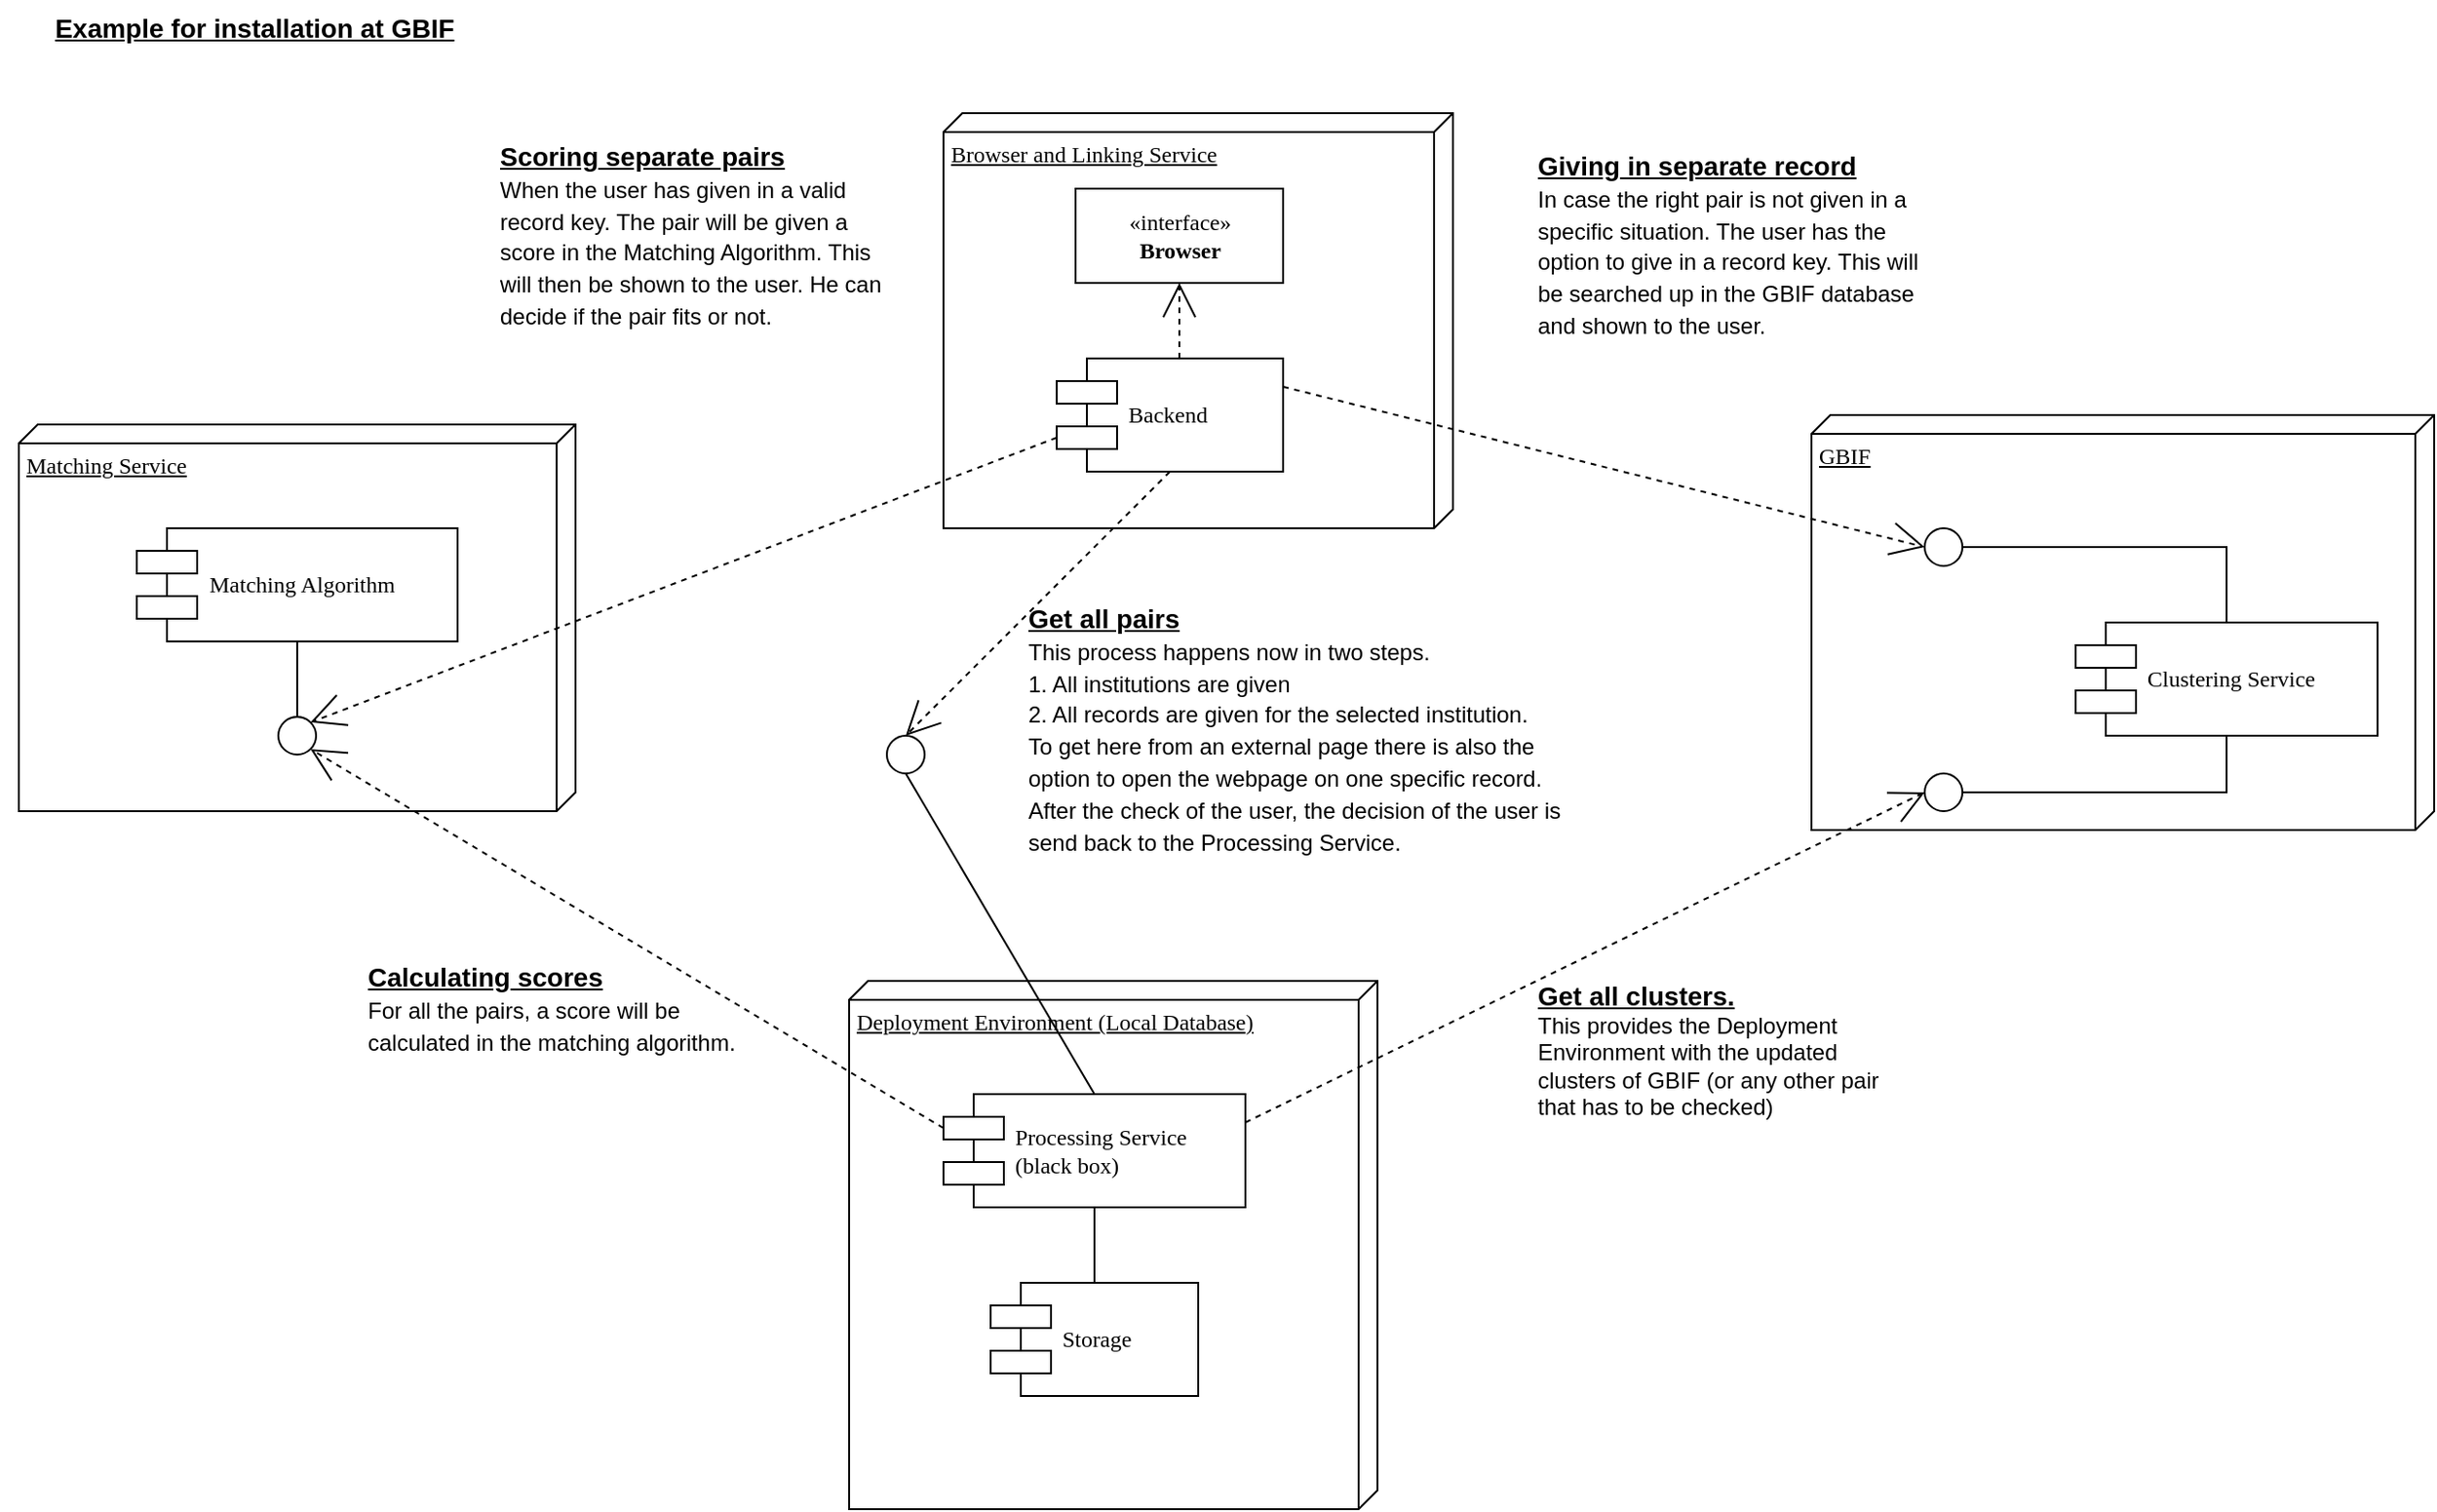 <mxfile version="17.2.6" type="github">
  <diagram name="Page-1" id="5f0bae14-7c28-e335-631c-24af17079c00">
    <mxGraphModel dx="2378" dy="1414" grid="1" gridSize="10" guides="1" tooltips="1" connect="1" arrows="1" fold="1" page="1" pageScale="1" pageWidth="1100" pageHeight="850" background="none" math="0" shadow="0">
      <root>
        <mxCell id="0" />
        <mxCell id="1" parent="0" />
        <mxCell id="2cUId1Mj0SEP48knJ0vh-4" value="Deployment Environment (Local Database)" style="verticalAlign=top;align=left;spacingTop=8;spacingLeft=2;spacingRight=12;shape=cube;size=10;direction=south;fontStyle=4;html=1;rounded=0;shadow=0;comic=0;labelBackgroundColor=none;strokeWidth=1;fontFamily=Verdana;fontSize=12" parent="1" vertex="1">
          <mxGeometry x="370" y="450" width="280" height="280" as="geometry" />
        </mxCell>
        <mxCell id="39150e848f15840c-1" value="&lt;div&gt;Browser and Linking Service&lt;/div&gt;&lt;div&gt;&lt;br&gt;&lt;/div&gt;" style="verticalAlign=top;align=left;spacingTop=8;spacingLeft=2;spacingRight=12;shape=cube;size=10;direction=south;fontStyle=4;html=1;rounded=0;shadow=0;comic=0;labelBackgroundColor=none;strokeWidth=1;fontFamily=Verdana;fontSize=12" parent="1" vertex="1">
          <mxGeometry x="420" y="-10" width="270" height="220" as="geometry" />
        </mxCell>
        <mxCell id="39150e848f15840c-2" value="&lt;div&gt;GBIF&lt;/div&gt;" style="verticalAlign=top;align=left;spacingTop=8;spacingLeft=2;spacingRight=12;shape=cube;size=10;direction=south;fontStyle=4;html=1;rounded=0;shadow=0;comic=0;labelBackgroundColor=none;strokeWidth=1;fontFamily=Verdana;fontSize=12" parent="1" vertex="1">
          <mxGeometry x="880" y="150" width="330" height="220" as="geometry" />
        </mxCell>
        <mxCell id="39150e848f15840c-3" value="&lt;div&gt;Matching Service&lt;/div&gt;&lt;div&gt;&lt;br&gt;&lt;/div&gt;" style="verticalAlign=top;align=left;spacingTop=8;spacingLeft=2;spacingRight=12;shape=cube;size=10;direction=south;fontStyle=4;html=1;rounded=0;shadow=0;comic=0;labelBackgroundColor=none;strokeWidth=1;fontFamily=Verdana;fontSize=12" parent="1" vertex="1">
          <mxGeometry x="-70" y="155" width="295" height="205" as="geometry" />
        </mxCell>
        <mxCell id="39150e848f15840c-4" value="«interface»&lt;br&gt;&lt;div&gt;&lt;b&gt;Browser&lt;/b&gt;&lt;/div&gt;" style="html=1;rounded=0;shadow=0;comic=0;labelBackgroundColor=none;strokeWidth=1;fontFamily=Verdana;fontSize=12;align=center;" parent="1" vertex="1">
          <mxGeometry x="490" y="30" width="110" height="50" as="geometry" />
        </mxCell>
        <mxCell id="39150e848f15840c-5" value="Backend" style="shape=component;align=left;spacingLeft=36;rounded=0;shadow=0;comic=0;labelBackgroundColor=none;strokeWidth=1;fontFamily=Verdana;fontSize=12;html=1;" parent="1" vertex="1">
          <mxGeometry x="480" y="120" width="120" height="60" as="geometry" />
        </mxCell>
        <mxCell id="39150e848f15840c-6" value="" style="ellipse;whiteSpace=wrap;html=1;rounded=0;shadow=0;comic=0;labelBackgroundColor=none;strokeWidth=1;fontFamily=Verdana;fontSize=12;align=center;" parent="1" vertex="1">
          <mxGeometry x="67.5" y="310" width="20" height="20" as="geometry" />
        </mxCell>
        <mxCell id="39150e848f15840c-7" value="&lt;div&gt;Clustering Service&lt;/div&gt;" style="shape=component;align=left;spacingLeft=36;rounded=0;shadow=0;comic=0;labelBackgroundColor=none;strokeWidth=1;fontFamily=Verdana;fontSize=12;html=1;" parent="1" vertex="1">
          <mxGeometry x="1020" y="260" width="160" height="60" as="geometry" />
        </mxCell>
        <mxCell id="39150e848f15840c-9" value="" style="ellipse;whiteSpace=wrap;html=1;rounded=0;shadow=0;comic=0;labelBackgroundColor=none;strokeWidth=1;fontFamily=Verdana;fontSize=12;align=center;" parent="1" vertex="1">
          <mxGeometry x="940" y="340" width="20" height="20" as="geometry" />
        </mxCell>
        <mxCell id="39150e848f15840c-10" value="&lt;div&gt;Matching Algorithm&lt;/div&gt;" style="shape=component;align=left;spacingLeft=36;rounded=0;shadow=0;comic=0;labelBackgroundColor=none;strokeWidth=1;fontFamily=Verdana;fontSize=12;html=1;" parent="1" vertex="1">
          <mxGeometry x="-7.5" y="210" width="170" height="60" as="geometry" />
        </mxCell>
        <mxCell id="39150e848f15840c-12" style="rounded=0;html=1;dashed=1;labelBackgroundColor=none;startArrow=none;startFill=0;startSize=8;endArrow=open;endFill=0;endSize=16;fontFamily=Verdana;fontSize=12;entryX=0;entryY=0.5;entryDx=0;entryDy=0;exitX=1;exitY=0.25;exitDx=0;exitDy=0;" parent="1" source="39150e848f15840c-5" target="2cUId1Mj0SEP48knJ0vh-14" edge="1">
          <mxGeometry relative="1" as="geometry">
            <mxPoint x="1050" y="340" as="sourcePoint" />
            <mxPoint x="860" y="410" as="targetPoint" />
          </mxGeometry>
        </mxCell>
        <mxCell id="39150e848f15840c-11" style="edgeStyle=none;rounded=0;html=1;dashed=1;labelBackgroundColor=none;startArrow=none;startFill=0;startSize=8;endArrow=open;endFill=0;endSize=16;fontFamily=Verdana;fontSize=12;exitX=0;exitY=0.3;exitDx=0;exitDy=0;entryX=1;entryY=1;entryDx=0;entryDy=0;" parent="1" source="2cUId1Mj0SEP48knJ0vh-9" target="39150e848f15840c-6" edge="1">
          <mxGeometry relative="1" as="geometry">
            <mxPoint x="972.08" y="360" as="sourcePoint" />
            <mxPoint x="720" y="442.98" as="targetPoint" />
          </mxGeometry>
        </mxCell>
        <mxCell id="39150e848f15840c-13" style="edgeStyle=elbowEdgeStyle;rounded=0;html=1;labelBackgroundColor=none;startArrow=none;startFill=0;startSize=8;endArrow=none;endFill=0;endSize=16;fontFamily=Verdana;fontSize=12;entryX=0.5;entryY=1;entryDx=0;entryDy=0;" parent="1" source="39150e848f15840c-9" target="39150e848f15840c-7" edge="1">
          <mxGeometry relative="1" as="geometry">
            <Array as="points">
              <mxPoint x="1100" y="350" />
              <mxPoint x="1100" y="340" />
            </Array>
          </mxGeometry>
        </mxCell>
        <mxCell id="39150e848f15840c-14" style="edgeStyle=elbowEdgeStyle;rounded=0;html=1;labelBackgroundColor=none;startArrow=none;startFill=0;startSize=8;endArrow=none;endFill=0;endSize=16;fontFamily=Verdana;fontSize=12;entryX=0.5;entryY=1;entryDx=0;entryDy=0;exitX=0.5;exitY=0;exitDx=0;exitDy=0;" parent="1" source="39150e848f15840c-6" target="39150e848f15840c-10" edge="1">
          <mxGeometry relative="1" as="geometry">
            <mxPoint x="177.5" y="265" as="sourcePoint" />
            <mxPoint x="-160" y="-120" as="targetPoint" />
          </mxGeometry>
        </mxCell>
        <mxCell id="39150e848f15840c-15" style="edgeStyle=orthogonalEdgeStyle;rounded=0;html=1;labelBackgroundColor=none;startArrow=none;startFill=0;startSize=8;endArrow=open;endFill=0;endSize=16;fontFamily=Verdana;fontSize=12;dashed=1;entryX=0.5;entryY=1;entryDx=0;entryDy=0;" parent="1" source="39150e848f15840c-5" target="39150e848f15840c-4" edge="1">
          <mxGeometry relative="1" as="geometry">
            <Array as="points">
              <mxPoint x="495" y="160" />
              <mxPoint x="495" y="160" />
            </Array>
          </mxGeometry>
        </mxCell>
        <mxCell id="2cUId1Mj0SEP48knJ0vh-8" value="&lt;div&gt;Storage&lt;/div&gt;" style="shape=component;align=left;spacingLeft=36;rounded=0;shadow=0;comic=0;labelBackgroundColor=none;strokeWidth=1;fontFamily=Verdana;fontSize=12;html=1;" parent="1" vertex="1">
          <mxGeometry x="445" y="610" width="110" height="60" as="geometry" />
        </mxCell>
        <mxCell id="2cUId1Mj0SEP48knJ0vh-9" value="&lt;div&gt;Processing Service&lt;/div&gt;&lt;div&gt;(black box)&lt;br&gt;&lt;/div&gt;" style="shape=component;align=left;spacingLeft=36;rounded=0;shadow=0;comic=0;labelBackgroundColor=none;strokeWidth=1;fontFamily=Verdana;fontSize=12;html=1;" parent="1" vertex="1">
          <mxGeometry x="420" y="510" width="160" height="60" as="geometry" />
        </mxCell>
        <mxCell id="2cUId1Mj0SEP48knJ0vh-12" style="edgeStyle=orthogonalEdgeStyle;rounded=0;html=1;labelBackgroundColor=none;startArrow=none;startFill=0;startSize=8;endArrow=none;endFill=0;endSize=16;fontFamily=Verdana;fontSize=12;entryX=0.5;entryY=0;entryDx=0;entryDy=0;exitX=0.5;exitY=1;exitDx=0;exitDy=0;" parent="1" source="2cUId1Mj0SEP48knJ0vh-9" target="2cUId1Mj0SEP48knJ0vh-8" edge="1">
          <mxGeometry relative="1" as="geometry">
            <Array as="points" />
            <mxPoint x="855" y="310" as="sourcePoint" />
            <mxPoint x="1050" y="285" as="targetPoint" />
          </mxGeometry>
        </mxCell>
        <mxCell id="2cUId1Mj0SEP48knJ0vh-14" value="" style="ellipse;whiteSpace=wrap;html=1;rounded=0;shadow=0;comic=0;labelBackgroundColor=none;strokeWidth=1;fontFamily=Verdana;fontSize=12;align=center;" parent="1" vertex="1">
          <mxGeometry x="940" y="210" width="20" height="20" as="geometry" />
        </mxCell>
        <mxCell id="2cUId1Mj0SEP48knJ0vh-15" style="edgeStyle=elbowEdgeStyle;rounded=0;html=1;labelBackgroundColor=none;startArrow=none;startFill=0;startSize=8;endArrow=none;endFill=0;endSize=16;fontFamily=Verdana;fontSize=12;entryX=0.5;entryY=0;entryDx=0;entryDy=0;exitX=1;exitY=0.5;exitDx=0;exitDy=0;" parent="1" source="2cUId1Mj0SEP48knJ0vh-14" target="39150e848f15840c-7" edge="1">
          <mxGeometry relative="1" as="geometry">
            <mxPoint x="1000" y="220" as="sourcePoint" />
            <mxPoint x="1140" y="190" as="targetPoint" />
            <Array as="points">
              <mxPoint x="1100" y="240" />
              <mxPoint x="1140" y="210" />
            </Array>
          </mxGeometry>
        </mxCell>
        <mxCell id="2cUId1Mj0SEP48knJ0vh-16" style="rounded=0;html=1;dashed=1;labelBackgroundColor=none;startArrow=none;startFill=0;startSize=8;endArrow=open;endFill=0;endSize=16;fontFamily=Verdana;fontSize=12;entryX=1;entryY=0;entryDx=0;entryDy=0;exitX=0;exitY=0.7;exitDx=0;exitDy=0;" parent="1" source="39150e848f15840c-5" target="39150e848f15840c-6" edge="1">
          <mxGeometry relative="1" as="geometry">
            <mxPoint x="560" y="200" as="sourcePoint" />
            <mxPoint x="810" y="120" as="targetPoint" />
          </mxGeometry>
        </mxCell>
        <mxCell id="2cUId1Mj0SEP48knJ0vh-17" style="edgeStyle=none;rounded=0;html=1;dashed=1;labelBackgroundColor=none;startArrow=none;startFill=0;startSize=8;endArrow=open;endFill=0;endSize=16;fontFamily=Verdana;fontSize=12;exitX=1;exitY=0.25;exitDx=0;exitDy=0;entryX=0;entryY=0.5;entryDx=0;entryDy=0;" parent="1" source="2cUId1Mj0SEP48knJ0vh-9" target="39150e848f15840c-9" edge="1">
          <mxGeometry relative="1" as="geometry">
            <mxPoint x="262.08" y="397.02" as="sourcePoint" />
            <mxPoint x="517.5" y="425" as="targetPoint" />
          </mxGeometry>
        </mxCell>
        <mxCell id="2cUId1Mj0SEP48knJ0vh-26" value="&lt;div&gt;&lt;u&gt;&lt;b&gt;&lt;font style=&quot;font-size: 14px&quot;&gt;Get all clusters.&lt;/font&gt;&lt;/b&gt;&lt;/u&gt;&lt;/div&gt;&lt;div&gt;This provides the Deployment &lt;br&gt;Environment with the updated clusters of GBIF (or any other pair that has to be checked)&lt;br&gt;&lt;/div&gt;" style="text;html=1;strokeColor=none;fillColor=none;spacing=5;spacingTop=-20;whiteSpace=wrap;overflow=hidden;rounded=0;" parent="1" vertex="1">
          <mxGeometry x="730" y="460" width="190" height="120" as="geometry" />
        </mxCell>
        <mxCell id="2cUId1Mj0SEP48knJ0vh-30" value="" style="ellipse;whiteSpace=wrap;html=1;rounded=0;shadow=0;comic=0;labelBackgroundColor=none;strokeWidth=1;fontFamily=Verdana;fontSize=12;align=center;" parent="1" vertex="1">
          <mxGeometry x="390" y="320" width="20" height="20" as="geometry" />
        </mxCell>
        <mxCell id="2cUId1Mj0SEP48knJ0vh-32" style="rounded=0;html=1;labelBackgroundColor=none;startArrow=none;startFill=0;startSize=8;endArrow=none;endFill=0;endSize=16;fontFamily=Verdana;fontSize=12;entryX=0.5;entryY=0;entryDx=0;entryDy=0;exitX=0.5;exitY=1;exitDx=0;exitDy=0;" parent="1" source="2cUId1Mj0SEP48knJ0vh-30" target="2cUId1Mj0SEP48knJ0vh-9" edge="1">
          <mxGeometry relative="1" as="geometry">
            <mxPoint x="600" y="340" as="sourcePoint" />
            <mxPoint x="740" y="310" as="targetPoint" />
          </mxGeometry>
        </mxCell>
        <mxCell id="2cUId1Mj0SEP48knJ0vh-33" style="rounded=0;html=1;dashed=1;labelBackgroundColor=none;startArrow=none;startFill=0;startSize=8;endArrow=open;endFill=0;endSize=16;fontFamily=Verdana;fontSize=12;entryX=0.5;entryY=0;entryDx=0;entryDy=0;exitX=0.5;exitY=1;exitDx=0;exitDy=0;" parent="1" source="39150e848f15840c-5" target="2cUId1Mj0SEP48knJ0vh-30" edge="1">
          <mxGeometry relative="1" as="geometry">
            <mxPoint x="440" y="212" as="sourcePoint" />
            <mxPoint x="94.571" y="322.929" as="targetPoint" />
          </mxGeometry>
        </mxCell>
        <mxCell id="2cUId1Mj0SEP48knJ0vh-34" value="&lt;div&gt;&lt;u&gt;&lt;b&gt;Calculating scores&lt;/b&gt;&lt;/u&gt;&lt;/div&gt;&lt;div&gt;&lt;font style=&quot;font-size: 12px&quot;&gt;For all the pairs, a score will be calculated in the matching algorithm. &lt;/font&gt;&lt;/div&gt;" style="text;html=1;strokeColor=none;fillColor=none;spacing=5;spacingTop=-20;whiteSpace=wrap;overflow=hidden;rounded=0;fontSize=14;" parent="1" vertex="1">
          <mxGeometry x="110" y="450" width="220" height="70" as="geometry" />
        </mxCell>
        <mxCell id="2cUId1Mj0SEP48knJ0vh-35" value="&lt;div&gt;&lt;font style=&quot;font-size: 14px&quot;&gt;&lt;u&gt;&lt;b&gt;Example for installation at GBIF&lt;/b&gt;&lt;/u&gt;&lt;/font&gt;&lt;/div&gt;" style="text;html=1;strokeColor=none;fillColor=none;align=center;verticalAlign=middle;whiteSpace=wrap;rounded=0;fontSize=12;" parent="1" vertex="1">
          <mxGeometry x="-80" y="-70" width="270" height="30" as="geometry" />
        </mxCell>
        <mxCell id="2cUId1Mj0SEP48knJ0vh-37" value="&lt;div&gt;&lt;u&gt;&lt;b&gt;Get all pairs&lt;br&gt;&lt;/b&gt;&lt;/u&gt;&lt;/div&gt;&lt;div&gt;&lt;font style=&quot;font-size: 12px&quot;&gt;This process happens now in two steps. &lt;/font&gt;&lt;br&gt;&lt;/div&gt;&lt;div&gt;&lt;font style=&quot;font-size: 12px&quot;&gt;1. All institutions are given&lt;/font&gt;&lt;/div&gt;&lt;div&gt;&lt;font style=&quot;font-size: 12px&quot;&gt;2. All records are given for the selected institution.&lt;/font&gt;&lt;/div&gt;&lt;div&gt;&lt;font style=&quot;font-size: 12px&quot;&gt;To get here from an external page there is also the option to open the webpage on one specific record.&lt;/font&gt;&lt;/div&gt;&lt;div&gt;&lt;font style=&quot;font-size: 12px&quot;&gt;After the check of the user, the decision of the user is send back to the Processing Service.&lt;/font&gt;&lt;br&gt;&lt;/div&gt;" style="text;html=1;strokeColor=none;fillColor=none;spacing=5;spacingTop=-20;whiteSpace=wrap;overflow=hidden;rounded=0;fontSize=14;" parent="1" vertex="1">
          <mxGeometry x="460" y="260" width="310" height="160" as="geometry" />
        </mxCell>
        <mxCell id="2cUId1Mj0SEP48knJ0vh-39" value="&lt;div&gt;&lt;u&gt;&lt;b&gt;Giving in separate record&lt;br&gt;&lt;/b&gt;&lt;/u&gt;&lt;/div&gt;&lt;font style=&quot;font-size: 12px&quot;&gt;In case the right pair is not given in a specific situation. The user has the option to give in a record key. This will be searched up in the GBIF database and shown to the user.&lt;/font&gt;" style="text;html=1;strokeColor=none;fillColor=none;spacing=5;spacingTop=-20;whiteSpace=wrap;overflow=hidden;rounded=0;fontSize=14;" parent="1" vertex="1">
          <mxGeometry x="730" y="20" width="220" height="135" as="geometry" />
        </mxCell>
        <mxCell id="2cUId1Mj0SEP48knJ0vh-41" value="&lt;div&gt;&lt;u&gt;&lt;b&gt;Scoring separate pairs&lt;br&gt;&lt;/b&gt;&lt;/u&gt;&lt;/div&gt;&lt;font style=&quot;font-size: 12px&quot;&gt;When the user has given in a valid record key. The pair will be given a score in the Matching Algorithm. This will then be shown to the user. He can decide if the pair fits or not.&lt;/font&gt;" style="text;html=1;strokeColor=none;fillColor=none;spacing=5;spacingTop=-20;whiteSpace=wrap;overflow=hidden;rounded=0;fontSize=14;" parent="1" vertex="1">
          <mxGeometry x="180" y="15" width="220" height="135" as="geometry" />
        </mxCell>
      </root>
    </mxGraphModel>
  </diagram>
</mxfile>
